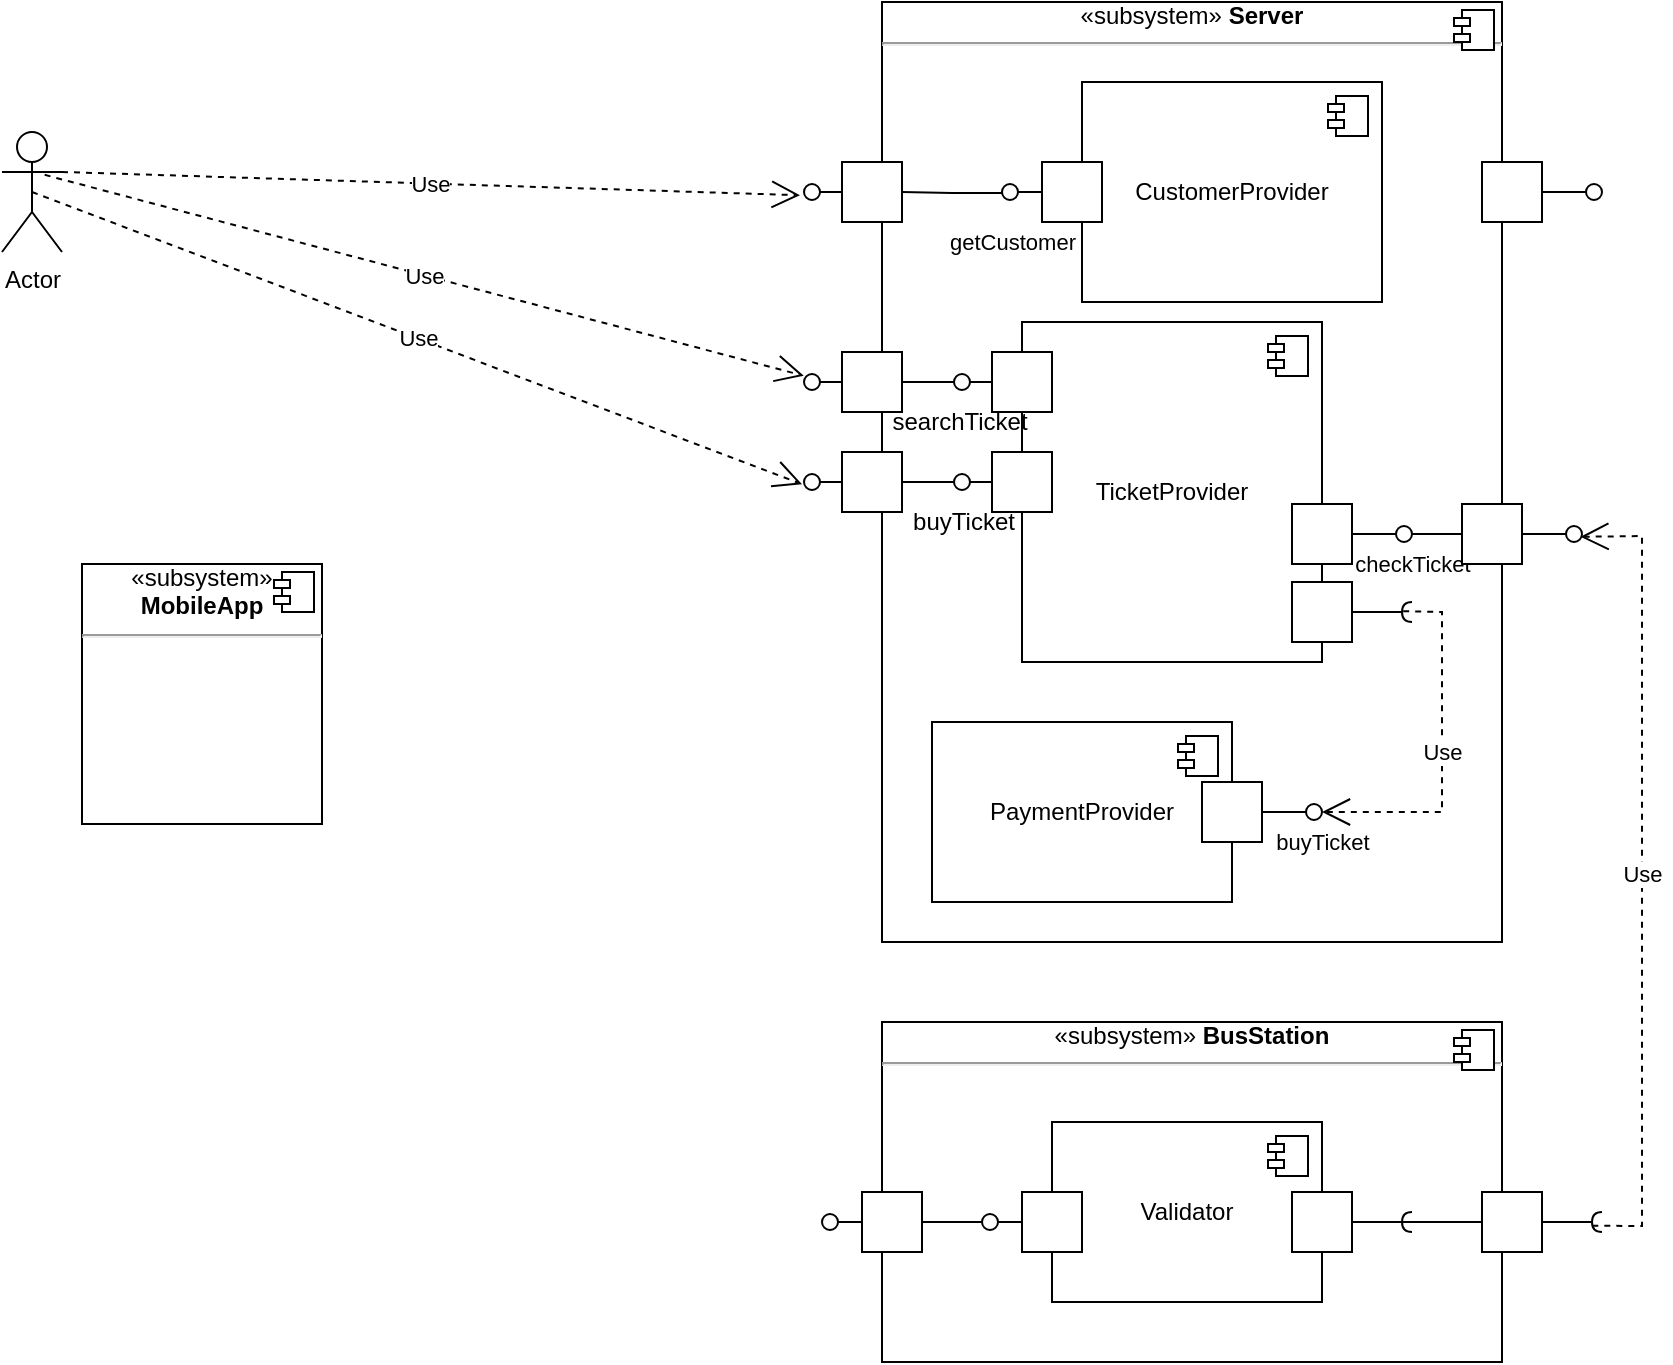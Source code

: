 <mxfile version="22.1.2" type="device">
  <diagram name="Страница — 1" id="W0GnPXuB-DNshvomtU0t">
    <mxGraphModel dx="1360" dy="672" grid="1" gridSize="10" guides="1" tooltips="1" connect="1" arrows="1" fold="1" page="1" pageScale="1" pageWidth="1169" pageHeight="1654" math="0" shadow="0">
      <root>
        <mxCell id="0" />
        <mxCell id="1" parent="0" />
        <mxCell id="O-G9n-qDXh0_fqaKKesa-18" value="&lt;div style=&quot;text-align: center;&quot;&gt;&lt;span style=&quot;background-color: initial;&quot;&gt;«subsystem»&amp;nbsp;&lt;/span&gt;&lt;b style=&quot;background-color: initial;&quot;&gt;BusStation&lt;/b&gt;&lt;/div&gt;&lt;hr style=&quot;text-align: center;&quot;&gt;&lt;p style=&quot;margin:0px;margin-left:8px;&quot;&gt;&lt;br&gt;&lt;/p&gt;" style="align=left;overflow=fill;html=1;dropTarget=0;whiteSpace=wrap;" vertex="1" parent="1">
          <mxGeometry x="480" y="560" width="310" height="170" as="geometry" />
        </mxCell>
        <mxCell id="O-G9n-qDXh0_fqaKKesa-19" value="" style="shape=component;jettyWidth=8;jettyHeight=4;" vertex="1" parent="O-G9n-qDXh0_fqaKKesa-18">
          <mxGeometry x="1" width="20" height="20" relative="1" as="geometry">
            <mxPoint x="-24" y="4" as="offset" />
          </mxGeometry>
        </mxCell>
        <mxCell id="O-G9n-qDXh0_fqaKKesa-15" value="&lt;div style=&quot;text-align: center;&quot;&gt;&lt;span style=&quot;background-color: initial;&quot;&gt;«subsystem»&amp;nbsp;&lt;/span&gt;&lt;b style=&quot;background-color: initial;&quot;&gt;Server&lt;/b&gt;&lt;/div&gt;&lt;hr style=&quot;text-align: center;&quot;&gt;&lt;p style=&quot;margin:0px;margin-left:8px;&quot;&gt;&lt;br&gt;&lt;/p&gt;" style="align=left;overflow=fill;html=1;dropTarget=0;whiteSpace=wrap;" vertex="1" parent="1">
          <mxGeometry x="480" y="50" width="310" height="470" as="geometry" />
        </mxCell>
        <mxCell id="O-G9n-qDXh0_fqaKKesa-16" value="" style="shape=component;jettyWidth=8;jettyHeight=4;" vertex="1" parent="O-G9n-qDXh0_fqaKKesa-15">
          <mxGeometry x="1" width="20" height="20" relative="1" as="geometry">
            <mxPoint x="-24" y="4" as="offset" />
          </mxGeometry>
        </mxCell>
        <mxCell id="O-G9n-qDXh0_fqaKKesa-20" value="&lt;div style=&quot;text-align: center;&quot;&gt;&lt;span style=&quot;background-color: initial;&quot;&gt;«subsystem» &lt;b&gt;MobileApp&lt;/b&gt;&lt;/span&gt;&lt;/div&gt;&lt;hr style=&quot;text-align: center;&quot;&gt;&lt;p style=&quot;margin:0px;margin-left:8px;&quot;&gt;&lt;br&gt;&lt;/p&gt;" style="align=left;overflow=fill;html=1;dropTarget=0;whiteSpace=wrap;" vertex="1" parent="1">
          <mxGeometry x="80" y="331" width="120" height="130" as="geometry" />
        </mxCell>
        <mxCell id="O-G9n-qDXh0_fqaKKesa-21" value="" style="shape=component;jettyWidth=8;jettyHeight=4;" vertex="1" parent="O-G9n-qDXh0_fqaKKesa-20">
          <mxGeometry x="1" width="20" height="20" relative="1" as="geometry">
            <mxPoint x="-24" y="4" as="offset" />
          </mxGeometry>
        </mxCell>
        <mxCell id="O-G9n-qDXh0_fqaKKesa-25" value="PaymentProvider" style="html=1;dropTarget=0;whiteSpace=wrap;" vertex="1" parent="1">
          <mxGeometry x="505" y="410" width="150" height="90" as="geometry" />
        </mxCell>
        <mxCell id="O-G9n-qDXh0_fqaKKesa-26" value="" style="shape=module;jettyWidth=8;jettyHeight=4;" vertex="1" parent="O-G9n-qDXh0_fqaKKesa-25">
          <mxGeometry x="1" width="20" height="20" relative="1" as="geometry">
            <mxPoint x="-27" y="7" as="offset" />
          </mxGeometry>
        </mxCell>
        <mxCell id="O-G9n-qDXh0_fqaKKesa-32" value="" style="ellipse;whiteSpace=wrap;html=1;align=center;aspect=fixed;fillColor=none;strokeColor=none;resizable=0;perimeter=centerPerimeter;rotatable=0;allowArrows=0;points=[];outlineConnect=1;" vertex="1" parent="1">
          <mxGeometry x="390" y="260" width="10" height="10" as="geometry" />
        </mxCell>
        <mxCell id="O-G9n-qDXh0_fqaKKesa-35" value="" style="ellipse;whiteSpace=wrap;html=1;align=center;aspect=fixed;fillColor=none;strokeColor=none;resizable=0;perimeter=centerPerimeter;rotatable=0;allowArrows=0;points=[];outlineConnect=1;" vertex="1" parent="1">
          <mxGeometry x="690" y="444" width="10" height="10" as="geometry" />
        </mxCell>
        <mxCell id="O-G9n-qDXh0_fqaKKesa-37" value="" style="ellipse;whiteSpace=wrap;html=1;align=center;aspect=fixed;fillColor=none;strokeColor=none;resizable=0;perimeter=centerPerimeter;rotatable=0;allowArrows=0;points=[];outlineConnect=1;" vertex="1" parent="1">
          <mxGeometry x="685" y="444" width="10" height="10" as="geometry" />
        </mxCell>
        <mxCell id="O-G9n-qDXh0_fqaKKesa-39" value="TicketProvider" style="html=1;dropTarget=0;whiteSpace=wrap;" vertex="1" parent="1">
          <mxGeometry x="550" y="210" width="150" height="170" as="geometry" />
        </mxCell>
        <mxCell id="O-G9n-qDXh0_fqaKKesa-40" value="" style="shape=module;jettyWidth=8;jettyHeight=4;" vertex="1" parent="O-G9n-qDXh0_fqaKKesa-39">
          <mxGeometry x="1" width="20" height="20" relative="1" as="geometry">
            <mxPoint x="-27" y="7" as="offset" />
          </mxGeometry>
        </mxCell>
        <mxCell id="O-G9n-qDXh0_fqaKKesa-55" value="CustomerProvider" style="html=1;dropTarget=0;whiteSpace=wrap;" vertex="1" parent="1">
          <mxGeometry x="580" y="90" width="150" height="110" as="geometry" />
        </mxCell>
        <mxCell id="O-G9n-qDXh0_fqaKKesa-56" value="" style="shape=module;jettyWidth=8;jettyHeight=4;" vertex="1" parent="O-G9n-qDXh0_fqaKKesa-55">
          <mxGeometry x="1" width="20" height="20" relative="1" as="geometry">
            <mxPoint x="-27" y="7" as="offset" />
          </mxGeometry>
        </mxCell>
        <mxCell id="O-G9n-qDXh0_fqaKKesa-57" style="edgeStyle=orthogonalEdgeStyle;rounded=0;orthogonalLoop=1;jettySize=auto;html=1;exitX=0.5;exitY=1;exitDx=0;exitDy=0;" edge="1" parent="1" source="O-G9n-qDXh0_fqaKKesa-25" target="O-G9n-qDXh0_fqaKKesa-25">
          <mxGeometry relative="1" as="geometry" />
        </mxCell>
        <mxCell id="O-G9n-qDXh0_fqaKKesa-67" value="" style="html=1;rounded=0;" vertex="1" parent="1">
          <mxGeometry x="640" y="440" width="30" height="30" as="geometry" />
        </mxCell>
        <mxCell id="O-G9n-qDXh0_fqaKKesa-68" value="" style="endArrow=none;html=1;rounded=0;align=center;verticalAlign=top;endFill=0;labelBackgroundColor=none;endSize=2;" edge="1" source="O-G9n-qDXh0_fqaKKesa-67" target="O-G9n-qDXh0_fqaKKesa-69" parent="1">
          <mxGeometry relative="1" as="geometry" />
        </mxCell>
        <mxCell id="O-G9n-qDXh0_fqaKKesa-74" value="buyTicket" style="edgeLabel;html=1;align=center;verticalAlign=middle;resizable=0;points=[];" vertex="1" connectable="0" parent="O-G9n-qDXh0_fqaKKesa-68">
          <mxGeometry x="0.061" y="4" relative="1" as="geometry">
            <mxPoint x="18" y="19" as="offset" />
          </mxGeometry>
        </mxCell>
        <mxCell id="O-G9n-qDXh0_fqaKKesa-69" value="" style="ellipse;html=1;fontSize=11;align=center;fillColor=none;points=[];aspect=fixed;resizable=0;verticalAlign=bottom;labelPosition=center;verticalLabelPosition=top;flipH=1;" vertex="1" parent="1">
          <mxGeometry x="692" y="451" width="8" height="8" as="geometry" />
        </mxCell>
        <mxCell id="O-G9n-qDXh0_fqaKKesa-82" value="Use" style="endArrow=open;endSize=12;dashed=1;html=1;rounded=0;exitX=0.881;exitY=0.463;exitDx=0;exitDy=0;exitPerimeter=0;" edge="1" parent="1" source="O-G9n-qDXh0_fqaKKesa-85" target="O-G9n-qDXh0_fqaKKesa-69">
          <mxGeometry width="160" relative="1" as="geometry">
            <mxPoint x="693.74" y="274.26" as="sourcePoint" />
            <mxPoint x="720" y="460" as="targetPoint" />
            <Array as="points">
              <mxPoint x="760" y="355" />
              <mxPoint x="760" y="380" />
              <mxPoint x="760" y="455" />
            </Array>
          </mxGeometry>
        </mxCell>
        <mxCell id="O-G9n-qDXh0_fqaKKesa-83" value="" style="html=1;rounded=0;" vertex="1" parent="1">
          <mxGeometry x="685" y="340" width="30" height="30" as="geometry" />
        </mxCell>
        <mxCell id="O-G9n-qDXh0_fqaKKesa-84" value="" style="endArrow=none;html=1;rounded=0;align=center;verticalAlign=top;endFill=0;labelBackgroundColor=none;endSize=2;" edge="1" source="O-G9n-qDXh0_fqaKKesa-83" target="O-G9n-qDXh0_fqaKKesa-85" parent="1">
          <mxGeometry relative="1" as="geometry" />
        </mxCell>
        <mxCell id="O-G9n-qDXh0_fqaKKesa-85" value="" style="shape=requiredInterface;html=1;fontSize=11;align=center;fillColor=none;points=[];aspect=fixed;resizable=0;verticalAlign=bottom;labelPosition=center;verticalLabelPosition=top;flipH=1;" vertex="1" parent="1">
          <mxGeometry x="740" y="350" width="5" height="10" as="geometry" />
        </mxCell>
        <mxCell id="O-G9n-qDXh0_fqaKKesa-86" value="" style="html=1;rounded=0;" vertex="1" parent="1">
          <mxGeometry x="685" y="301" width="30" height="30" as="geometry" />
        </mxCell>
        <mxCell id="O-G9n-qDXh0_fqaKKesa-87" value="" style="endArrow=none;html=1;rounded=0;align=center;verticalAlign=top;endFill=0;labelBackgroundColor=none;endSize=2;" edge="1" source="O-G9n-qDXh0_fqaKKesa-86" target="O-G9n-qDXh0_fqaKKesa-88" parent="1">
          <mxGeometry relative="1" as="geometry" />
        </mxCell>
        <mxCell id="O-G9n-qDXh0_fqaKKesa-99" value="checkTicket" style="edgeLabel;html=1;align=center;verticalAlign=middle;resizable=0;points=[];" vertex="1" connectable="0" parent="O-G9n-qDXh0_fqaKKesa-87">
          <mxGeometry x="-0.374" y="-5" relative="1" as="geometry">
            <mxPoint x="23" y="10" as="offset" />
          </mxGeometry>
        </mxCell>
        <mxCell id="O-G9n-qDXh0_fqaKKesa-98" style="edgeStyle=orthogonalEdgeStyle;rounded=0;orthogonalLoop=1;jettySize=auto;html=1;entryX=0;entryY=0.5;entryDx=0;entryDy=0;endArrow=none;endFill=0;" edge="1" parent="1" source="O-G9n-qDXh0_fqaKKesa-88" target="O-G9n-qDXh0_fqaKKesa-95">
          <mxGeometry relative="1" as="geometry" />
        </mxCell>
        <mxCell id="O-G9n-qDXh0_fqaKKesa-88" value="" style="ellipse;html=1;fontSize=11;align=center;fillColor=none;points=[];aspect=fixed;resizable=0;verticalAlign=bottom;labelPosition=center;verticalLabelPosition=top;flipH=1;" vertex="1" parent="1">
          <mxGeometry x="737" y="312" width="8" height="8" as="geometry" />
        </mxCell>
        <mxCell id="O-G9n-qDXh0_fqaKKesa-95" value="" style="html=1;rounded=0;" vertex="1" parent="1">
          <mxGeometry x="770" y="301" width="30" height="30" as="geometry" />
        </mxCell>
        <mxCell id="O-G9n-qDXh0_fqaKKesa-96" value="" style="endArrow=none;html=1;rounded=0;align=center;verticalAlign=top;endFill=0;labelBackgroundColor=none;endSize=2;" edge="1" source="O-G9n-qDXh0_fqaKKesa-95" target="O-G9n-qDXh0_fqaKKesa-97" parent="1">
          <mxGeometry relative="1" as="geometry" />
        </mxCell>
        <mxCell id="O-G9n-qDXh0_fqaKKesa-97" value="" style="ellipse;html=1;fontSize=11;align=center;fillColor=none;points=[];aspect=fixed;resizable=0;verticalAlign=bottom;labelPosition=center;verticalLabelPosition=top;flipH=1;" vertex="1" parent="1">
          <mxGeometry x="822" y="312" width="8" height="8" as="geometry" />
        </mxCell>
        <mxCell id="O-G9n-qDXh0_fqaKKesa-102" value="Validator" style="html=1;dropTarget=0;whiteSpace=wrap;" vertex="1" parent="1">
          <mxGeometry x="565" y="610" width="135" height="90" as="geometry" />
        </mxCell>
        <mxCell id="O-G9n-qDXh0_fqaKKesa-103" value="" style="shape=module;jettyWidth=8;jettyHeight=4;" vertex="1" parent="O-G9n-qDXh0_fqaKKesa-102">
          <mxGeometry x="1" width="20" height="20" relative="1" as="geometry">
            <mxPoint x="-27" y="7" as="offset" />
          </mxGeometry>
        </mxCell>
        <mxCell id="O-G9n-qDXh0_fqaKKesa-104" value="" style="html=1;rounded=0;" vertex="1" parent="1">
          <mxGeometry x="470" y="645" width="30" height="30" as="geometry" />
        </mxCell>
        <mxCell id="O-G9n-qDXh0_fqaKKesa-105" value="" style="endArrow=none;html=1;rounded=0;align=center;verticalAlign=top;endFill=0;labelBackgroundColor=none;endSize=2;exitX=0;exitY=0.5;exitDx=0;exitDy=0;" edge="1" source="O-G9n-qDXh0_fqaKKesa-104" target="O-G9n-qDXh0_fqaKKesa-106" parent="1">
          <mxGeometry relative="1" as="geometry">
            <mxPoint x="410" y="660" as="sourcePoint" />
            <Array as="points" />
          </mxGeometry>
        </mxCell>
        <mxCell id="O-G9n-qDXh0_fqaKKesa-106" value="" style="ellipse;html=1;fontSize=11;align=center;fillColor=none;points=[];aspect=fixed;resizable=0;verticalAlign=bottom;labelPosition=center;verticalLabelPosition=top;flipH=1;" vertex="1" parent="1">
          <mxGeometry x="450" y="656" width="8" height="8" as="geometry" />
        </mxCell>
        <mxCell id="O-G9n-qDXh0_fqaKKesa-110" value="" style="html=1;rounded=0;" vertex="1" parent="1">
          <mxGeometry x="550" y="645" width="30" height="30" as="geometry" />
        </mxCell>
        <mxCell id="O-G9n-qDXh0_fqaKKesa-111" value="" style="endArrow=none;html=1;rounded=0;align=center;verticalAlign=top;endFill=0;labelBackgroundColor=none;endSize=2;exitX=0;exitY=0.5;exitDx=0;exitDy=0;" edge="1" source="O-G9n-qDXh0_fqaKKesa-110" target="O-G9n-qDXh0_fqaKKesa-112" parent="1">
          <mxGeometry relative="1" as="geometry">
            <mxPoint x="560" y="660" as="sourcePoint" />
          </mxGeometry>
        </mxCell>
        <mxCell id="O-G9n-qDXh0_fqaKKesa-113" style="edgeStyle=orthogonalEdgeStyle;rounded=0;orthogonalLoop=1;jettySize=auto;html=1;endArrow=none;endFill=0;" edge="1" parent="1" source="O-G9n-qDXh0_fqaKKesa-112" target="O-G9n-qDXh0_fqaKKesa-104">
          <mxGeometry relative="1" as="geometry" />
        </mxCell>
        <mxCell id="O-G9n-qDXh0_fqaKKesa-112" value="" style="ellipse;html=1;fontSize=11;align=center;fillColor=none;points=[];aspect=fixed;resizable=0;verticalAlign=bottom;labelPosition=center;verticalLabelPosition=top;flipH=1;" vertex="1" parent="1">
          <mxGeometry x="530" y="656" width="8" height="8" as="geometry" />
        </mxCell>
        <mxCell id="O-G9n-qDXh0_fqaKKesa-114" value="" style="html=1;rounded=0;" vertex="1" parent="1">
          <mxGeometry x="685" y="645" width="30" height="30" as="geometry" />
        </mxCell>
        <mxCell id="O-G9n-qDXh0_fqaKKesa-115" value="" style="endArrow=none;html=1;rounded=0;align=center;verticalAlign=top;endFill=0;labelBackgroundColor=none;endSize=2;" edge="1" source="O-G9n-qDXh0_fqaKKesa-114" target="O-G9n-qDXh0_fqaKKesa-116" parent="1">
          <mxGeometry relative="1" as="geometry" />
        </mxCell>
        <mxCell id="O-G9n-qDXh0_fqaKKesa-116" value="" style="shape=requiredInterface;html=1;fontSize=11;align=center;fillColor=none;points=[];aspect=fixed;resizable=0;verticalAlign=bottom;labelPosition=center;verticalLabelPosition=top;flipH=1;" vertex="1" parent="1">
          <mxGeometry x="740" y="655" width="5" height="10" as="geometry" />
        </mxCell>
        <mxCell id="O-G9n-qDXh0_fqaKKesa-117" value="" style="html=1;rounded=0;" vertex="1" parent="1">
          <mxGeometry x="780" y="645" width="30" height="30" as="geometry" />
        </mxCell>
        <mxCell id="O-G9n-qDXh0_fqaKKesa-118" value="" style="endArrow=none;html=1;rounded=0;align=center;verticalAlign=top;endFill=0;labelBackgroundColor=none;endSize=2;" edge="1" source="O-G9n-qDXh0_fqaKKesa-117" target="O-G9n-qDXh0_fqaKKesa-119" parent="1">
          <mxGeometry relative="1" as="geometry" />
        </mxCell>
        <mxCell id="O-G9n-qDXh0_fqaKKesa-119" value="" style="shape=requiredInterface;html=1;fontSize=11;align=center;fillColor=none;points=[];aspect=fixed;resizable=0;verticalAlign=bottom;labelPosition=center;verticalLabelPosition=top;flipH=1;" vertex="1" parent="1">
          <mxGeometry x="835" y="655" width="5" height="10" as="geometry" />
        </mxCell>
        <mxCell id="O-G9n-qDXh0_fqaKKesa-121" value="Use" style="endArrow=open;endSize=12;dashed=1;html=1;rounded=0;exitX=0.97;exitY=0.685;exitDx=0;exitDy=0;exitPerimeter=0;entryX=0.097;entryY=0.676;entryDx=0;entryDy=0;entryPerimeter=0;" edge="1" parent="1" source="O-G9n-qDXh0_fqaKKesa-119" target="O-G9n-qDXh0_fqaKKesa-97">
          <mxGeometry width="160" relative="1" as="geometry">
            <mxPoint x="820" y="580" as="sourcePoint" />
            <mxPoint x="980" y="580" as="targetPoint" />
            <Array as="points">
              <mxPoint x="860" y="662" />
              <mxPoint x="860" y="490" />
              <mxPoint x="860" y="317" />
            </Array>
          </mxGeometry>
        </mxCell>
        <mxCell id="O-G9n-qDXh0_fqaKKesa-122" style="edgeStyle=orthogonalEdgeStyle;rounded=0;orthogonalLoop=1;jettySize=auto;html=1;entryX=1;entryY=0.5;entryDx=0;entryDy=0;endArrow=none;endFill=0;" edge="1" parent="1" source="O-G9n-qDXh0_fqaKKesa-117" target="O-G9n-qDXh0_fqaKKesa-114">
          <mxGeometry relative="1" as="geometry" />
        </mxCell>
        <mxCell id="O-G9n-qDXh0_fqaKKesa-123" value="" style="html=1;rounded=0;" vertex="1" parent="1">
          <mxGeometry x="460" y="130" width="30" height="30" as="geometry" />
        </mxCell>
        <mxCell id="O-G9n-qDXh0_fqaKKesa-124" value="" style="endArrow=none;html=1;rounded=0;align=center;verticalAlign=top;endFill=0;labelBackgroundColor=none;endSize=2;exitX=0;exitY=0.5;exitDx=0;exitDy=0;" edge="1" source="O-G9n-qDXh0_fqaKKesa-139" target="O-G9n-qDXh0_fqaKKesa-125" parent="1">
          <mxGeometry relative="1" as="geometry">
            <mxPoint x="470" y="145" as="sourcePoint" />
          </mxGeometry>
        </mxCell>
        <mxCell id="O-G9n-qDXh0_fqaKKesa-125" value="" style="ellipse;html=1;fontSize=11;align=center;fillColor=none;points=[];aspect=fixed;resizable=0;verticalAlign=bottom;labelPosition=center;verticalLabelPosition=top;flipH=1;" vertex="1" parent="1">
          <mxGeometry x="441" y="141" width="8" height="8" as="geometry" />
        </mxCell>
        <mxCell id="O-G9n-qDXh0_fqaKKesa-129" style="edgeStyle=orthogonalEdgeStyle;rounded=0;orthogonalLoop=1;jettySize=auto;html=1;entryX=1;entryY=0.5;entryDx=0;entryDy=0;endArrow=none;endFill=0;exitX=0.979;exitY=0.56;exitDx=0;exitDy=0;exitPerimeter=0;" edge="1" parent="1" source="O-G9n-qDXh0_fqaKKesa-132" target="O-G9n-qDXh0_fqaKKesa-123">
          <mxGeometry relative="1" as="geometry">
            <mxPoint x="560" y="145" as="sourcePoint" />
          </mxGeometry>
        </mxCell>
        <mxCell id="O-G9n-qDXh0_fqaKKesa-130" value="" style="html=1;rounded=0;" vertex="1" parent="1">
          <mxGeometry x="560" y="130" width="30" height="30" as="geometry" />
        </mxCell>
        <mxCell id="O-G9n-qDXh0_fqaKKesa-131" value="" style="endArrow=none;html=1;rounded=0;align=center;verticalAlign=top;endFill=0;labelBackgroundColor=none;endSize=2;exitX=0;exitY=0.5;exitDx=0;exitDy=0;" edge="1" source="O-G9n-qDXh0_fqaKKesa-130" target="O-G9n-qDXh0_fqaKKesa-132" parent="1">
          <mxGeometry relative="1" as="geometry">
            <mxPoint x="570" y="145" as="sourcePoint" />
          </mxGeometry>
        </mxCell>
        <mxCell id="O-G9n-qDXh0_fqaKKesa-133" value="getCustomer" style="edgeLabel;html=1;align=center;verticalAlign=middle;resizable=0;points=[];" vertex="1" connectable="0" parent="O-G9n-qDXh0_fqaKKesa-131">
          <mxGeometry x="0.443" y="-1" relative="1" as="geometry">
            <mxPoint x="-7" y="26" as="offset" />
          </mxGeometry>
        </mxCell>
        <mxCell id="O-G9n-qDXh0_fqaKKesa-132" value="" style="ellipse;html=1;fontSize=11;align=center;fillColor=none;points=[];aspect=fixed;resizable=0;verticalAlign=bottom;labelPosition=center;verticalLabelPosition=top;flipH=1;" vertex="1" parent="1">
          <mxGeometry x="540" y="141" width="8" height="8" as="geometry" />
        </mxCell>
        <mxCell id="O-G9n-qDXh0_fqaKKesa-136" value="Actor" style="shape=umlActor;verticalLabelPosition=bottom;verticalAlign=top;html=1;" vertex="1" parent="1">
          <mxGeometry x="40" y="115" width="30" height="60" as="geometry" />
        </mxCell>
        <mxCell id="O-G9n-qDXh0_fqaKKesa-140" value="" style="endArrow=none;html=1;rounded=0;align=center;verticalAlign=top;endFill=0;labelBackgroundColor=none;endSize=2;exitX=0;exitY=0.5;exitDx=0;exitDy=0;" edge="1" parent="1" source="O-G9n-qDXh0_fqaKKesa-123" target="O-G9n-qDXh0_fqaKKesa-139">
          <mxGeometry relative="1" as="geometry">
            <mxPoint x="460" y="145" as="sourcePoint" />
            <mxPoint x="448" y="145" as="targetPoint" />
          </mxGeometry>
        </mxCell>
        <mxCell id="O-G9n-qDXh0_fqaKKesa-139" value="" style="ellipse;whiteSpace=wrap;html=1;align=center;aspect=fixed;fillColor=none;strokeColor=none;resizable=0;perimeter=centerPerimeter;rotatable=0;allowArrows=0;points=[];outlineConnect=1;" vertex="1" parent="1">
          <mxGeometry x="449" y="140" width="10" height="10" as="geometry" />
        </mxCell>
        <mxCell id="O-G9n-qDXh0_fqaKKesa-141" value="Use" style="endArrow=open;endSize=12;dashed=1;html=1;rounded=0;exitX=1;exitY=0.333;exitDx=0;exitDy=0;exitPerimeter=0;entryX=1.253;entryY=0.702;entryDx=0;entryDy=0;entryPerimeter=0;" edge="1" parent="1" source="O-G9n-qDXh0_fqaKKesa-136" target="O-G9n-qDXh0_fqaKKesa-125">
          <mxGeometry width="160" relative="1" as="geometry">
            <mxPoint x="120" y="140" as="sourcePoint" />
            <mxPoint x="360" y="140" as="targetPoint" />
          </mxGeometry>
        </mxCell>
        <mxCell id="O-G9n-qDXh0_fqaKKesa-142" value="" style="html=1;rounded=0;" vertex="1" parent="1">
          <mxGeometry x="460" y="275" width="30" height="30" as="geometry" />
        </mxCell>
        <mxCell id="O-G9n-qDXh0_fqaKKesa-143" value="" style="endArrow=none;html=1;rounded=0;align=center;verticalAlign=top;endFill=0;labelBackgroundColor=none;endSize=2;exitX=0;exitY=0.5;exitDx=0;exitDy=0;" edge="1" source="O-G9n-qDXh0_fqaKKesa-146" target="O-G9n-qDXh0_fqaKKesa-144" parent="1">
          <mxGeometry relative="1" as="geometry">
            <mxPoint x="470" y="290" as="sourcePoint" />
          </mxGeometry>
        </mxCell>
        <mxCell id="O-G9n-qDXh0_fqaKKesa-144" value="" style="ellipse;html=1;fontSize=11;align=center;fillColor=none;points=[];aspect=fixed;resizable=0;verticalAlign=bottom;labelPosition=center;verticalLabelPosition=top;flipH=1;" vertex="1" parent="1">
          <mxGeometry x="441" y="286" width="8" height="8" as="geometry" />
        </mxCell>
        <mxCell id="O-G9n-qDXh0_fqaKKesa-145" value="" style="endArrow=none;html=1;rounded=0;align=center;verticalAlign=top;endFill=0;labelBackgroundColor=none;endSize=2;exitX=0;exitY=0.5;exitDx=0;exitDy=0;" edge="1" source="O-G9n-qDXh0_fqaKKesa-142" target="O-G9n-qDXh0_fqaKKesa-146" parent="1">
          <mxGeometry relative="1" as="geometry">
            <mxPoint x="460" y="290" as="sourcePoint" />
            <mxPoint x="448" y="290" as="targetPoint" />
          </mxGeometry>
        </mxCell>
        <mxCell id="O-G9n-qDXh0_fqaKKesa-146" value="" style="ellipse;whiteSpace=wrap;html=1;align=center;aspect=fixed;fillColor=none;strokeColor=none;resizable=0;perimeter=centerPerimeter;rotatable=0;allowArrows=0;points=[];outlineConnect=1;" vertex="1" parent="1">
          <mxGeometry x="449" y="285" width="10" height="10" as="geometry" />
        </mxCell>
        <mxCell id="O-G9n-qDXh0_fqaKKesa-147" value="" style="ellipse;whiteSpace=wrap;html=1;align=center;aspect=fixed;fillColor=none;strokeColor=none;resizable=0;perimeter=centerPerimeter;rotatable=0;allowArrows=0;points=[];outlineConnect=1;" vertex="1" parent="1">
          <mxGeometry x="390" y="210" width="10" height="10" as="geometry" />
        </mxCell>
        <mxCell id="O-G9n-qDXh0_fqaKKesa-148" value="" style="html=1;rounded=0;" vertex="1" parent="1">
          <mxGeometry x="460" y="225" width="30" height="30" as="geometry" />
        </mxCell>
        <mxCell id="O-G9n-qDXh0_fqaKKesa-149" value="" style="endArrow=none;html=1;rounded=0;align=center;verticalAlign=top;endFill=0;labelBackgroundColor=none;endSize=2;exitX=0;exitY=0.5;exitDx=0;exitDy=0;" edge="1" source="O-G9n-qDXh0_fqaKKesa-152" target="O-G9n-qDXh0_fqaKKesa-150" parent="1">
          <mxGeometry relative="1" as="geometry">
            <mxPoint x="470" y="240" as="sourcePoint" />
          </mxGeometry>
        </mxCell>
        <mxCell id="O-G9n-qDXh0_fqaKKesa-150" value="" style="ellipse;html=1;fontSize=11;align=center;fillColor=none;points=[];aspect=fixed;resizable=0;verticalAlign=bottom;labelPosition=center;verticalLabelPosition=top;flipH=1;" vertex="1" parent="1">
          <mxGeometry x="441" y="236" width="8" height="8" as="geometry" />
        </mxCell>
        <mxCell id="O-G9n-qDXh0_fqaKKesa-151" value="" style="endArrow=none;html=1;rounded=0;align=center;verticalAlign=top;endFill=0;labelBackgroundColor=none;endSize=2;exitX=0;exitY=0.5;exitDx=0;exitDy=0;" edge="1" source="O-G9n-qDXh0_fqaKKesa-148" target="O-G9n-qDXh0_fqaKKesa-152" parent="1">
          <mxGeometry relative="1" as="geometry">
            <mxPoint x="460" y="240" as="sourcePoint" />
            <mxPoint x="448" y="240" as="targetPoint" />
          </mxGeometry>
        </mxCell>
        <mxCell id="O-G9n-qDXh0_fqaKKesa-152" value="" style="ellipse;whiteSpace=wrap;html=1;align=center;aspect=fixed;fillColor=none;strokeColor=none;resizable=0;perimeter=centerPerimeter;rotatable=0;allowArrows=0;points=[];outlineConnect=1;" vertex="1" parent="1">
          <mxGeometry x="449" y="235" width="10" height="10" as="geometry" />
        </mxCell>
        <mxCell id="O-G9n-qDXh0_fqaKKesa-155" value="" style="html=1;rounded=0;" vertex="1" parent="1">
          <mxGeometry x="535" y="275" width="30" height="30" as="geometry" />
        </mxCell>
        <mxCell id="O-G9n-qDXh0_fqaKKesa-156" value="" style="endArrow=none;html=1;rounded=0;align=center;verticalAlign=top;endFill=0;labelBackgroundColor=none;endSize=2;exitX=0;exitY=0.5;exitDx=0;exitDy=0;" edge="1" source="O-G9n-qDXh0_fqaKKesa-155" target="O-G9n-qDXh0_fqaKKesa-157" parent="1">
          <mxGeometry relative="1" as="geometry">
            <mxPoint x="545" y="290" as="sourcePoint" />
          </mxGeometry>
        </mxCell>
        <mxCell id="O-G9n-qDXh0_fqaKKesa-166" style="edgeStyle=orthogonalEdgeStyle;rounded=0;orthogonalLoop=1;jettySize=auto;html=1;entryX=1;entryY=0.5;entryDx=0;entryDy=0;endArrow=none;endFill=0;" edge="1" parent="1" source="O-G9n-qDXh0_fqaKKesa-157" target="O-G9n-qDXh0_fqaKKesa-142">
          <mxGeometry relative="1" as="geometry" />
        </mxCell>
        <mxCell id="O-G9n-qDXh0_fqaKKesa-157" value="" style="ellipse;html=1;fontSize=11;align=center;fillColor=none;points=[];aspect=fixed;resizable=0;verticalAlign=bottom;labelPosition=center;verticalLabelPosition=top;flipH=1;" vertex="1" parent="1">
          <mxGeometry x="516" y="286" width="8" height="8" as="geometry" />
        </mxCell>
        <mxCell id="O-G9n-qDXh0_fqaKKesa-159" value="buyTicket" style="ellipse;whiteSpace=wrap;html=1;align=center;aspect=fixed;fillColor=none;strokeColor=none;resizable=0;perimeter=centerPerimeter;rotatable=0;allowArrows=0;points=[];outlineConnect=1;" vertex="1" parent="1">
          <mxGeometry x="516" y="305" width="10" height="10" as="geometry" />
        </mxCell>
        <mxCell id="O-G9n-qDXh0_fqaKKesa-160" value="" style="html=1;rounded=0;" vertex="1" parent="1">
          <mxGeometry x="535" y="225" width="30" height="30" as="geometry" />
        </mxCell>
        <mxCell id="O-G9n-qDXh0_fqaKKesa-161" value="" style="endArrow=none;html=1;rounded=0;align=center;verticalAlign=top;endFill=0;labelBackgroundColor=none;endSize=2;exitX=0;exitY=0.5;exitDx=0;exitDy=0;" edge="1" source="O-G9n-qDXh0_fqaKKesa-160" target="O-G9n-qDXh0_fqaKKesa-162" parent="1">
          <mxGeometry relative="1" as="geometry">
            <mxPoint x="530" y="240" as="sourcePoint" />
          </mxGeometry>
        </mxCell>
        <mxCell id="O-G9n-qDXh0_fqaKKesa-165" style="edgeStyle=orthogonalEdgeStyle;rounded=0;orthogonalLoop=1;jettySize=auto;html=1;entryX=1;entryY=0.5;entryDx=0;entryDy=0;endArrow=none;endFill=0;" edge="1" parent="1" source="O-G9n-qDXh0_fqaKKesa-162" target="O-G9n-qDXh0_fqaKKesa-148">
          <mxGeometry relative="1" as="geometry" />
        </mxCell>
        <mxCell id="O-G9n-qDXh0_fqaKKesa-162" value="" style="ellipse;html=1;fontSize=11;align=center;fillColor=none;points=[];aspect=fixed;resizable=0;verticalAlign=bottom;labelPosition=center;verticalLabelPosition=top;flipH=1;" vertex="1" parent="1">
          <mxGeometry x="516" y="236" width="8" height="8" as="geometry" />
        </mxCell>
        <mxCell id="O-G9n-qDXh0_fqaKKesa-164" value="searchTicket" style="ellipse;whiteSpace=wrap;html=1;align=center;aspect=fixed;fillColor=none;strokeColor=none;resizable=0;perimeter=centerPerimeter;rotatable=0;allowArrows=0;points=[];outlineConnect=1;" vertex="1" parent="1">
          <mxGeometry x="514" y="255" width="10" height="10" as="geometry" />
        </mxCell>
        <mxCell id="O-G9n-qDXh0_fqaKKesa-169" value="Use" style="endArrow=open;endSize=12;dashed=1;html=1;rounded=0;exitX=0.711;exitY=0.357;exitDx=0;exitDy=0;exitPerimeter=0;entryX=1.014;entryY=0.111;entryDx=0;entryDy=0;entryPerimeter=0;" edge="1" parent="1" source="O-G9n-qDXh0_fqaKKesa-136" target="O-G9n-qDXh0_fqaKKesa-150">
          <mxGeometry width="160" relative="1" as="geometry">
            <mxPoint x="120" y="230" as="sourcePoint" />
            <mxPoint x="280" y="230" as="targetPoint" />
          </mxGeometry>
        </mxCell>
        <mxCell id="O-G9n-qDXh0_fqaKKesa-170" value="Use" style="endArrow=open;endSize=12;dashed=1;html=1;rounded=0;exitX=0.5;exitY=0.5;exitDx=0;exitDy=0;exitPerimeter=0;entryX=1.125;entryY=0.639;entryDx=0;entryDy=0;entryPerimeter=0;" edge="1" parent="1" source="O-G9n-qDXh0_fqaKKesa-136" target="O-G9n-qDXh0_fqaKKesa-144">
          <mxGeometry width="160" relative="1" as="geometry">
            <mxPoint x="170" y="240" as="sourcePoint" />
            <mxPoint x="330" y="240" as="targetPoint" />
          </mxGeometry>
        </mxCell>
        <mxCell id="O-G9n-qDXh0_fqaKKesa-171" value="" style="html=1;rounded=0;" vertex="1" parent="1">
          <mxGeometry x="780" y="130" width="30" height="30" as="geometry" />
        </mxCell>
        <mxCell id="O-G9n-qDXh0_fqaKKesa-172" value="" style="endArrow=none;html=1;rounded=0;align=center;verticalAlign=top;endFill=0;labelBackgroundColor=none;endSize=2;" edge="1" source="O-G9n-qDXh0_fqaKKesa-171" target="O-G9n-qDXh0_fqaKKesa-173" parent="1">
          <mxGeometry relative="1" as="geometry" />
        </mxCell>
        <mxCell id="O-G9n-qDXh0_fqaKKesa-173" value="" style="ellipse;html=1;fontSize=11;align=center;fillColor=none;points=[];aspect=fixed;resizable=0;verticalAlign=bottom;labelPosition=center;verticalLabelPosition=top;flipH=1;" vertex="1" parent="1">
          <mxGeometry x="832" y="141" width="8" height="8" as="geometry" />
        </mxCell>
      </root>
    </mxGraphModel>
  </diagram>
</mxfile>

